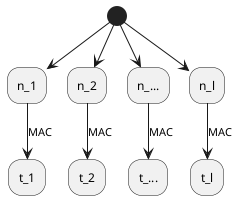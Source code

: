 @startuml
(*) --> n_1
(*) --> n_2
(*) --> n_...
(*) --> n_l
n_1 --> [MAC] t_1
n_2 --> [MAC] t_2
n_... --> [MAC] t_...
n_l --> [MAC] t_l
@enduml
